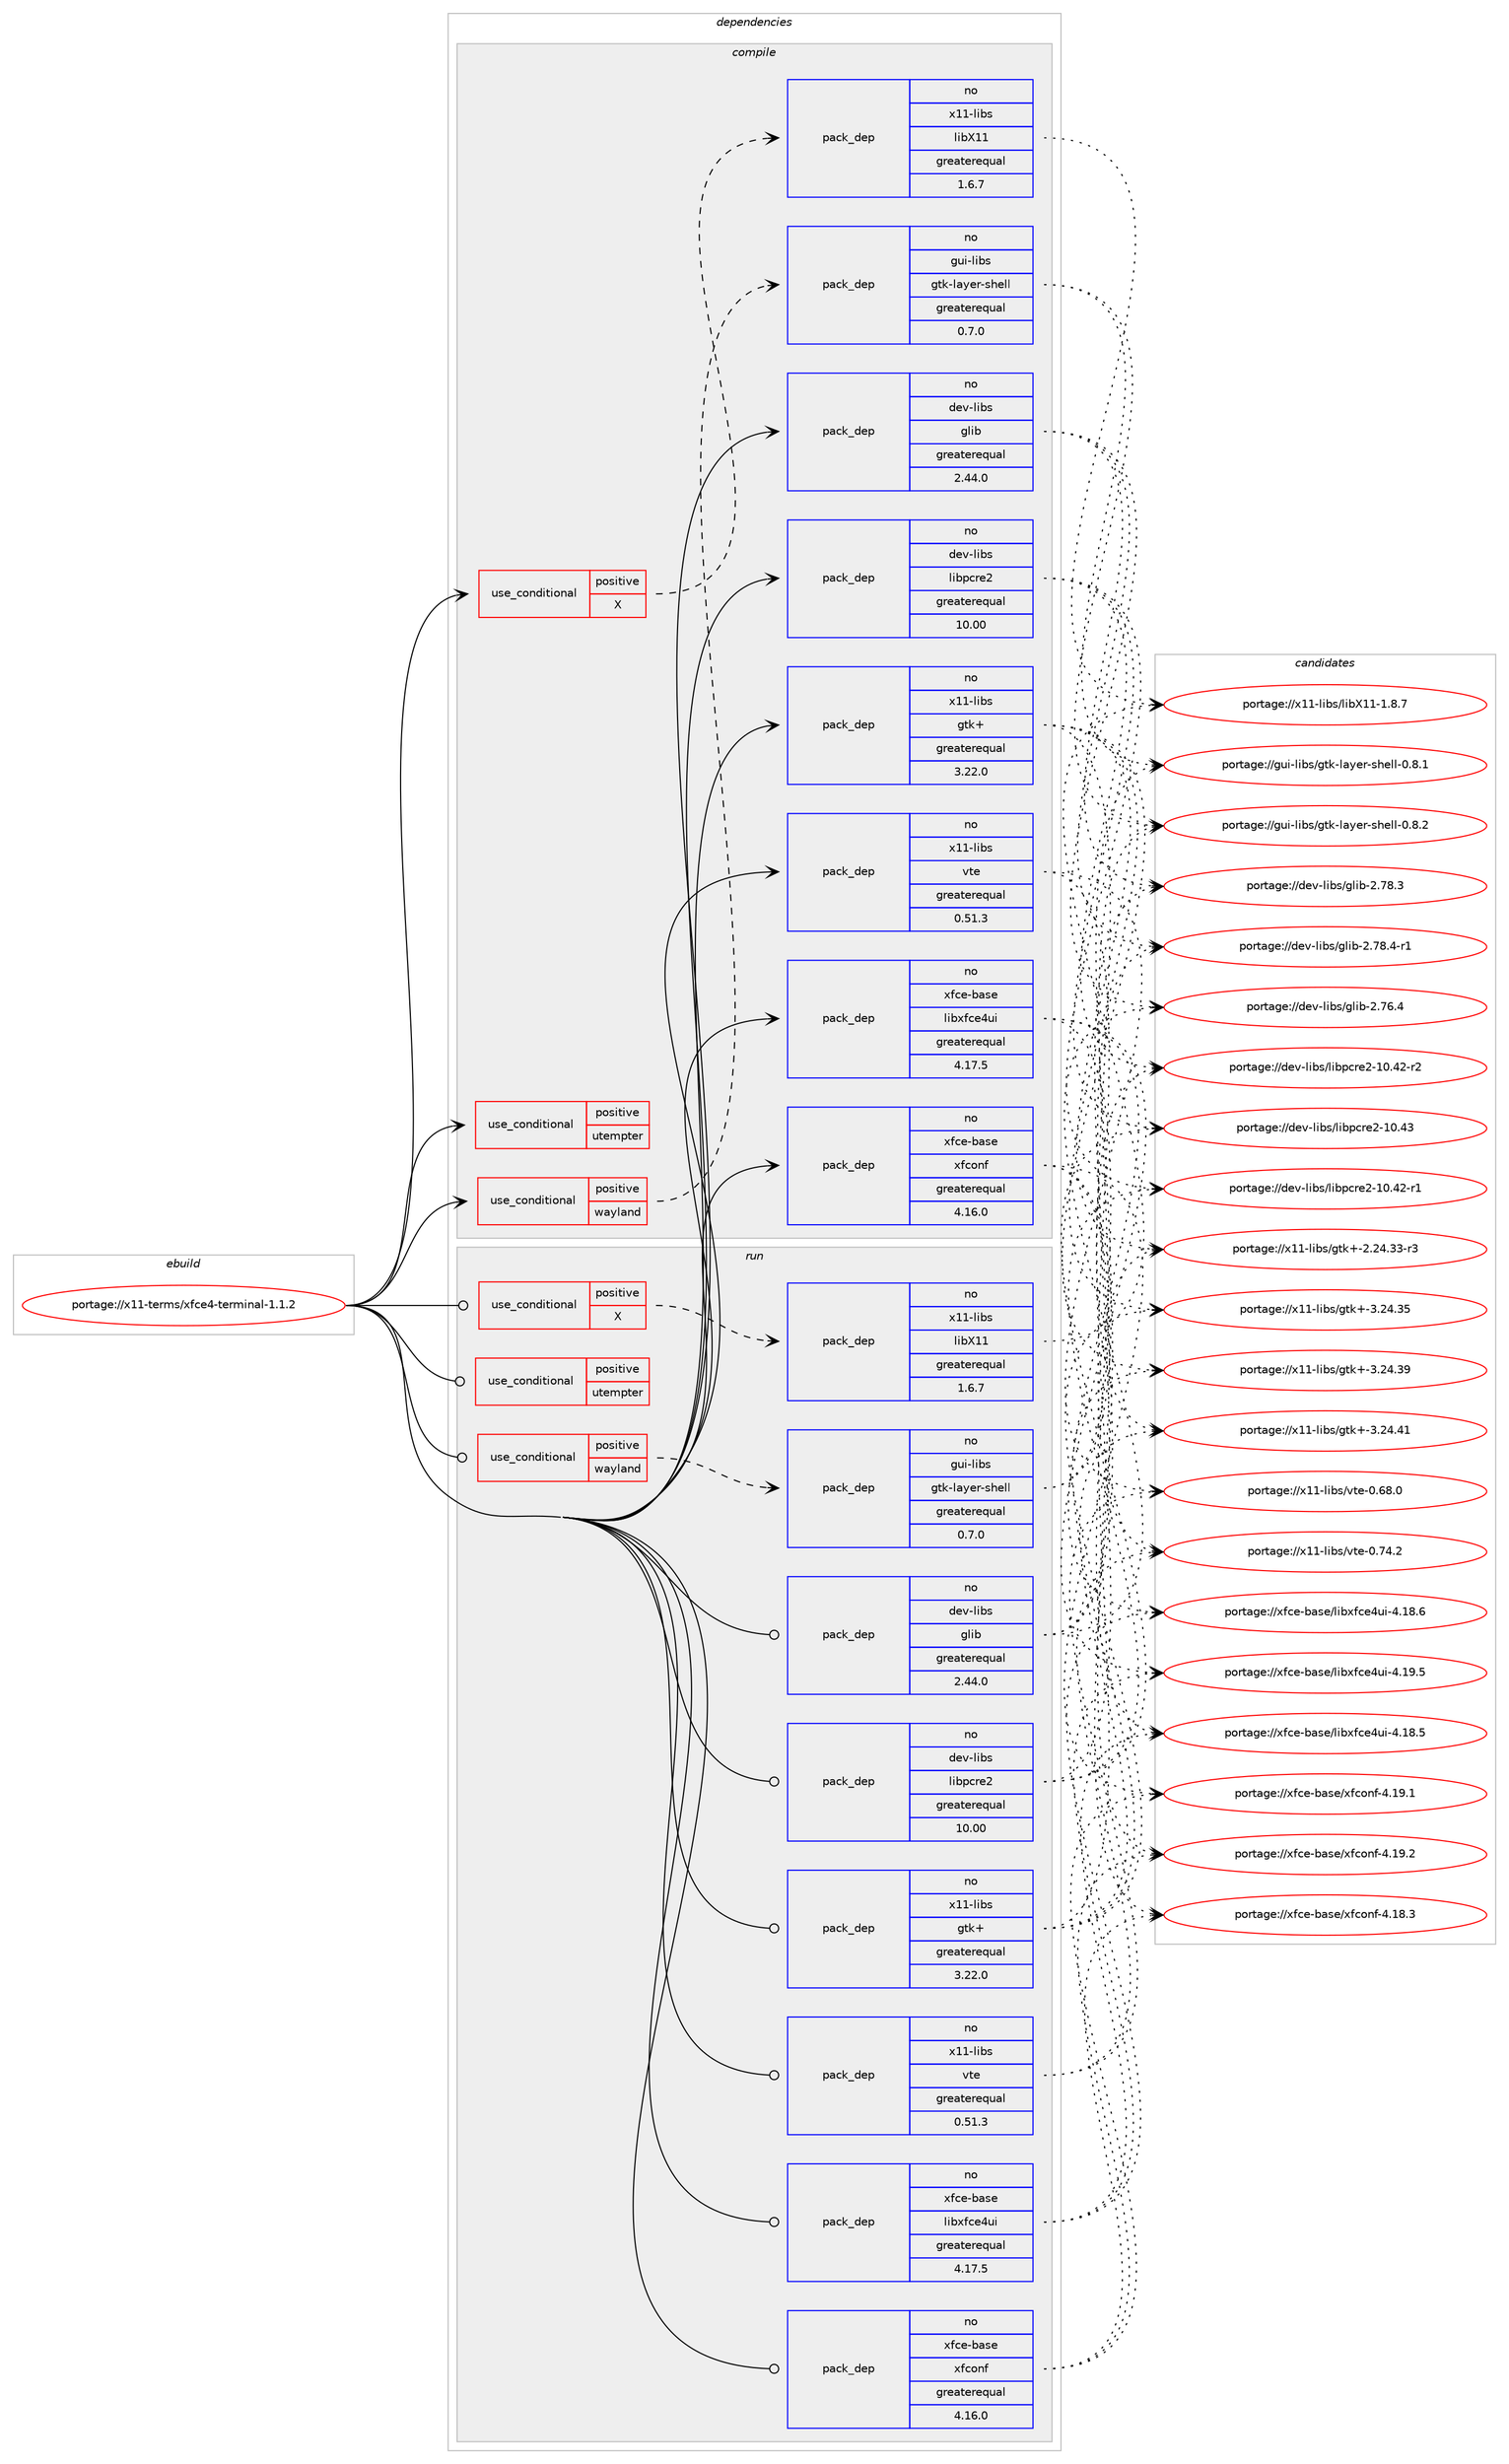 digraph prolog {

# *************
# Graph options
# *************

newrank=true;
concentrate=true;
compound=true;
graph [rankdir=LR,fontname=Helvetica,fontsize=10,ranksep=1.5];#, ranksep=2.5, nodesep=0.2];
edge  [arrowhead=vee];
node  [fontname=Helvetica,fontsize=10];

# **********
# The ebuild
# **********

subgraph cluster_leftcol {
color=gray;
rank=same;
label=<<i>ebuild</i>>;
id [label="portage://x11-terms/xfce4-terminal-1.1.2", color=red, width=4, href="../x11-terms/xfce4-terminal-1.1.2.svg"];
}

# ****************
# The dependencies
# ****************

subgraph cluster_midcol {
color=gray;
label=<<i>dependencies</i>>;
subgraph cluster_compile {
fillcolor="#eeeeee";
style=filled;
label=<<i>compile</i>>;
subgraph cond7340 {
dependency10832 [label=<<TABLE BORDER="0" CELLBORDER="1" CELLSPACING="0" CELLPADDING="4"><TR><TD ROWSPAN="3" CELLPADDING="10">use_conditional</TD></TR><TR><TD>positive</TD></TR><TR><TD>X</TD></TR></TABLE>>, shape=none, color=red];
subgraph pack3308 {
dependency10833 [label=<<TABLE BORDER="0" CELLBORDER="1" CELLSPACING="0" CELLPADDING="4" WIDTH="220"><TR><TD ROWSPAN="6" CELLPADDING="30">pack_dep</TD></TR><TR><TD WIDTH="110">no</TD></TR><TR><TD>x11-libs</TD></TR><TR><TD>libX11</TD></TR><TR><TD>greaterequal</TD></TR><TR><TD>1.6.7</TD></TR></TABLE>>, shape=none, color=blue];
}
dependency10832:e -> dependency10833:w [weight=20,style="dashed",arrowhead="vee"];
}
id:e -> dependency10832:w [weight=20,style="solid",arrowhead="vee"];
subgraph cond7341 {
dependency10834 [label=<<TABLE BORDER="0" CELLBORDER="1" CELLSPACING="0" CELLPADDING="4"><TR><TD ROWSPAN="3" CELLPADDING="10">use_conditional</TD></TR><TR><TD>positive</TD></TR><TR><TD>utempter</TD></TR></TABLE>>, shape=none, color=red];
# *** BEGIN UNKNOWN DEPENDENCY TYPE (TODO) ***
# dependency10834 -> package_dependency(portage://x11-terms/xfce4-terminal-1.1.2,install,no,sys-libs,libutempter,none,[,,],any_same_slot,[])
# *** END UNKNOWN DEPENDENCY TYPE (TODO) ***

}
id:e -> dependency10834:w [weight=20,style="solid",arrowhead="vee"];
subgraph cond7342 {
dependency10835 [label=<<TABLE BORDER="0" CELLBORDER="1" CELLSPACING="0" CELLPADDING="4"><TR><TD ROWSPAN="3" CELLPADDING="10">use_conditional</TD></TR><TR><TD>positive</TD></TR><TR><TD>wayland</TD></TR></TABLE>>, shape=none, color=red];
subgraph pack3309 {
dependency10836 [label=<<TABLE BORDER="0" CELLBORDER="1" CELLSPACING="0" CELLPADDING="4" WIDTH="220"><TR><TD ROWSPAN="6" CELLPADDING="30">pack_dep</TD></TR><TR><TD WIDTH="110">no</TD></TR><TR><TD>gui-libs</TD></TR><TR><TD>gtk-layer-shell</TD></TR><TR><TD>greaterequal</TD></TR><TR><TD>0.7.0</TD></TR></TABLE>>, shape=none, color=blue];
}
dependency10835:e -> dependency10836:w [weight=20,style="dashed",arrowhead="vee"];
}
id:e -> dependency10835:w [weight=20,style="solid",arrowhead="vee"];
subgraph pack3310 {
dependency10837 [label=<<TABLE BORDER="0" CELLBORDER="1" CELLSPACING="0" CELLPADDING="4" WIDTH="220"><TR><TD ROWSPAN="6" CELLPADDING="30">pack_dep</TD></TR><TR><TD WIDTH="110">no</TD></TR><TR><TD>dev-libs</TD></TR><TR><TD>glib</TD></TR><TR><TD>greaterequal</TD></TR><TR><TD>2.44.0</TD></TR></TABLE>>, shape=none, color=blue];
}
id:e -> dependency10837:w [weight=20,style="solid",arrowhead="vee"];
subgraph pack3311 {
dependency10838 [label=<<TABLE BORDER="0" CELLBORDER="1" CELLSPACING="0" CELLPADDING="4" WIDTH="220"><TR><TD ROWSPAN="6" CELLPADDING="30">pack_dep</TD></TR><TR><TD WIDTH="110">no</TD></TR><TR><TD>dev-libs</TD></TR><TR><TD>libpcre2</TD></TR><TR><TD>greaterequal</TD></TR><TR><TD>10.00</TD></TR></TABLE>>, shape=none, color=blue];
}
id:e -> dependency10838:w [weight=20,style="solid",arrowhead="vee"];
subgraph pack3312 {
dependency10839 [label=<<TABLE BORDER="0" CELLBORDER="1" CELLSPACING="0" CELLPADDING="4" WIDTH="220"><TR><TD ROWSPAN="6" CELLPADDING="30">pack_dep</TD></TR><TR><TD WIDTH="110">no</TD></TR><TR><TD>x11-libs</TD></TR><TR><TD>gtk+</TD></TR><TR><TD>greaterequal</TD></TR><TR><TD>3.22.0</TD></TR></TABLE>>, shape=none, color=blue];
}
id:e -> dependency10839:w [weight=20,style="solid",arrowhead="vee"];
subgraph pack3313 {
dependency10840 [label=<<TABLE BORDER="0" CELLBORDER="1" CELLSPACING="0" CELLPADDING="4" WIDTH="220"><TR><TD ROWSPAN="6" CELLPADDING="30">pack_dep</TD></TR><TR><TD WIDTH="110">no</TD></TR><TR><TD>x11-libs</TD></TR><TR><TD>vte</TD></TR><TR><TD>greaterequal</TD></TR><TR><TD>0.51.3</TD></TR></TABLE>>, shape=none, color=blue];
}
id:e -> dependency10840:w [weight=20,style="solid",arrowhead="vee"];
subgraph pack3314 {
dependency10841 [label=<<TABLE BORDER="0" CELLBORDER="1" CELLSPACING="0" CELLPADDING="4" WIDTH="220"><TR><TD ROWSPAN="6" CELLPADDING="30">pack_dep</TD></TR><TR><TD WIDTH="110">no</TD></TR><TR><TD>xfce-base</TD></TR><TR><TD>libxfce4ui</TD></TR><TR><TD>greaterequal</TD></TR><TR><TD>4.17.5</TD></TR></TABLE>>, shape=none, color=blue];
}
id:e -> dependency10841:w [weight=20,style="solid",arrowhead="vee"];
subgraph pack3315 {
dependency10842 [label=<<TABLE BORDER="0" CELLBORDER="1" CELLSPACING="0" CELLPADDING="4" WIDTH="220"><TR><TD ROWSPAN="6" CELLPADDING="30">pack_dep</TD></TR><TR><TD WIDTH="110">no</TD></TR><TR><TD>xfce-base</TD></TR><TR><TD>xfconf</TD></TR><TR><TD>greaterequal</TD></TR><TR><TD>4.16.0</TD></TR></TABLE>>, shape=none, color=blue];
}
id:e -> dependency10842:w [weight=20,style="solid",arrowhead="vee"];
}
subgraph cluster_compileandrun {
fillcolor="#eeeeee";
style=filled;
label=<<i>compile and run</i>>;
}
subgraph cluster_run {
fillcolor="#eeeeee";
style=filled;
label=<<i>run</i>>;
subgraph cond7343 {
dependency10843 [label=<<TABLE BORDER="0" CELLBORDER="1" CELLSPACING="0" CELLPADDING="4"><TR><TD ROWSPAN="3" CELLPADDING="10">use_conditional</TD></TR><TR><TD>positive</TD></TR><TR><TD>X</TD></TR></TABLE>>, shape=none, color=red];
subgraph pack3316 {
dependency10844 [label=<<TABLE BORDER="0" CELLBORDER="1" CELLSPACING="0" CELLPADDING="4" WIDTH="220"><TR><TD ROWSPAN="6" CELLPADDING="30">pack_dep</TD></TR><TR><TD WIDTH="110">no</TD></TR><TR><TD>x11-libs</TD></TR><TR><TD>libX11</TD></TR><TR><TD>greaterequal</TD></TR><TR><TD>1.6.7</TD></TR></TABLE>>, shape=none, color=blue];
}
dependency10843:e -> dependency10844:w [weight=20,style="dashed",arrowhead="vee"];
}
id:e -> dependency10843:w [weight=20,style="solid",arrowhead="odot"];
subgraph cond7344 {
dependency10845 [label=<<TABLE BORDER="0" CELLBORDER="1" CELLSPACING="0" CELLPADDING="4"><TR><TD ROWSPAN="3" CELLPADDING="10">use_conditional</TD></TR><TR><TD>positive</TD></TR><TR><TD>utempter</TD></TR></TABLE>>, shape=none, color=red];
# *** BEGIN UNKNOWN DEPENDENCY TYPE (TODO) ***
# dependency10845 -> package_dependency(portage://x11-terms/xfce4-terminal-1.1.2,run,no,sys-libs,libutempter,none,[,,],any_same_slot,[])
# *** END UNKNOWN DEPENDENCY TYPE (TODO) ***

}
id:e -> dependency10845:w [weight=20,style="solid",arrowhead="odot"];
subgraph cond7345 {
dependency10846 [label=<<TABLE BORDER="0" CELLBORDER="1" CELLSPACING="0" CELLPADDING="4"><TR><TD ROWSPAN="3" CELLPADDING="10">use_conditional</TD></TR><TR><TD>positive</TD></TR><TR><TD>wayland</TD></TR></TABLE>>, shape=none, color=red];
subgraph pack3317 {
dependency10847 [label=<<TABLE BORDER="0" CELLBORDER="1" CELLSPACING="0" CELLPADDING="4" WIDTH="220"><TR><TD ROWSPAN="6" CELLPADDING="30">pack_dep</TD></TR><TR><TD WIDTH="110">no</TD></TR><TR><TD>gui-libs</TD></TR><TR><TD>gtk-layer-shell</TD></TR><TR><TD>greaterequal</TD></TR><TR><TD>0.7.0</TD></TR></TABLE>>, shape=none, color=blue];
}
dependency10846:e -> dependency10847:w [weight=20,style="dashed",arrowhead="vee"];
}
id:e -> dependency10846:w [weight=20,style="solid",arrowhead="odot"];
subgraph pack3318 {
dependency10848 [label=<<TABLE BORDER="0" CELLBORDER="1" CELLSPACING="0" CELLPADDING="4" WIDTH="220"><TR><TD ROWSPAN="6" CELLPADDING="30">pack_dep</TD></TR><TR><TD WIDTH="110">no</TD></TR><TR><TD>dev-libs</TD></TR><TR><TD>glib</TD></TR><TR><TD>greaterequal</TD></TR><TR><TD>2.44.0</TD></TR></TABLE>>, shape=none, color=blue];
}
id:e -> dependency10848:w [weight=20,style="solid",arrowhead="odot"];
subgraph pack3319 {
dependency10849 [label=<<TABLE BORDER="0" CELLBORDER="1" CELLSPACING="0" CELLPADDING="4" WIDTH="220"><TR><TD ROWSPAN="6" CELLPADDING="30">pack_dep</TD></TR><TR><TD WIDTH="110">no</TD></TR><TR><TD>dev-libs</TD></TR><TR><TD>libpcre2</TD></TR><TR><TD>greaterequal</TD></TR><TR><TD>10.00</TD></TR></TABLE>>, shape=none, color=blue];
}
id:e -> dependency10849:w [weight=20,style="solid",arrowhead="odot"];
subgraph pack3320 {
dependency10850 [label=<<TABLE BORDER="0" CELLBORDER="1" CELLSPACING="0" CELLPADDING="4" WIDTH="220"><TR><TD ROWSPAN="6" CELLPADDING="30">pack_dep</TD></TR><TR><TD WIDTH="110">no</TD></TR><TR><TD>x11-libs</TD></TR><TR><TD>gtk+</TD></TR><TR><TD>greaterequal</TD></TR><TR><TD>3.22.0</TD></TR></TABLE>>, shape=none, color=blue];
}
id:e -> dependency10850:w [weight=20,style="solid",arrowhead="odot"];
subgraph pack3321 {
dependency10851 [label=<<TABLE BORDER="0" CELLBORDER="1" CELLSPACING="0" CELLPADDING="4" WIDTH="220"><TR><TD ROWSPAN="6" CELLPADDING="30">pack_dep</TD></TR><TR><TD WIDTH="110">no</TD></TR><TR><TD>x11-libs</TD></TR><TR><TD>vte</TD></TR><TR><TD>greaterequal</TD></TR><TR><TD>0.51.3</TD></TR></TABLE>>, shape=none, color=blue];
}
id:e -> dependency10851:w [weight=20,style="solid",arrowhead="odot"];
subgraph pack3322 {
dependency10852 [label=<<TABLE BORDER="0" CELLBORDER="1" CELLSPACING="0" CELLPADDING="4" WIDTH="220"><TR><TD ROWSPAN="6" CELLPADDING="30">pack_dep</TD></TR><TR><TD WIDTH="110">no</TD></TR><TR><TD>xfce-base</TD></TR><TR><TD>libxfce4ui</TD></TR><TR><TD>greaterequal</TD></TR><TR><TD>4.17.5</TD></TR></TABLE>>, shape=none, color=blue];
}
id:e -> dependency10852:w [weight=20,style="solid",arrowhead="odot"];
subgraph pack3323 {
dependency10853 [label=<<TABLE BORDER="0" CELLBORDER="1" CELLSPACING="0" CELLPADDING="4" WIDTH="220"><TR><TD ROWSPAN="6" CELLPADDING="30">pack_dep</TD></TR><TR><TD WIDTH="110">no</TD></TR><TR><TD>xfce-base</TD></TR><TR><TD>xfconf</TD></TR><TR><TD>greaterequal</TD></TR><TR><TD>4.16.0</TD></TR></TABLE>>, shape=none, color=blue];
}
id:e -> dependency10853:w [weight=20,style="solid",arrowhead="odot"];
}
}

# **************
# The candidates
# **************

subgraph cluster_choices {
rank=same;
color=gray;
label=<<i>candidates</i>>;

subgraph choice3308 {
color=black;
nodesep=1;
choice120494945108105981154710810598884949454946564655 [label="portage://x11-libs/libX11-1.8.7", color=red, width=4,href="../x11-libs/libX11-1.8.7.svg"];
dependency10833:e -> choice120494945108105981154710810598884949454946564655:w [style=dotted,weight="100"];
}
subgraph choice3309 {
color=black;
nodesep=1;
choice103117105451081059811547103116107451089712110111445115104101108108454846564649 [label="portage://gui-libs/gtk-layer-shell-0.8.1", color=red, width=4,href="../gui-libs/gtk-layer-shell-0.8.1.svg"];
choice103117105451081059811547103116107451089712110111445115104101108108454846564650 [label="portage://gui-libs/gtk-layer-shell-0.8.2", color=red, width=4,href="../gui-libs/gtk-layer-shell-0.8.2.svg"];
dependency10836:e -> choice103117105451081059811547103116107451089712110111445115104101108108454846564649:w [style=dotted,weight="100"];
dependency10836:e -> choice103117105451081059811547103116107451089712110111445115104101108108454846564650:w [style=dotted,weight="100"];
}
subgraph choice3310 {
color=black;
nodesep=1;
choice1001011184510810598115471031081059845504655544652 [label="portage://dev-libs/glib-2.76.4", color=red, width=4,href="../dev-libs/glib-2.76.4.svg"];
choice1001011184510810598115471031081059845504655564651 [label="portage://dev-libs/glib-2.78.3", color=red, width=4,href="../dev-libs/glib-2.78.3.svg"];
choice10010111845108105981154710310810598455046555646524511449 [label="portage://dev-libs/glib-2.78.4-r1", color=red, width=4,href="../dev-libs/glib-2.78.4-r1.svg"];
dependency10837:e -> choice1001011184510810598115471031081059845504655544652:w [style=dotted,weight="100"];
dependency10837:e -> choice1001011184510810598115471031081059845504655564651:w [style=dotted,weight="100"];
dependency10837:e -> choice10010111845108105981154710310810598455046555646524511449:w [style=dotted,weight="100"];
}
subgraph choice3311 {
color=black;
nodesep=1;
choice1001011184510810598115471081059811299114101504549484652504511449 [label="portage://dev-libs/libpcre2-10.42-r1", color=red, width=4,href="../dev-libs/libpcre2-10.42-r1.svg"];
choice1001011184510810598115471081059811299114101504549484652504511450 [label="portage://dev-libs/libpcre2-10.42-r2", color=red, width=4,href="../dev-libs/libpcre2-10.42-r2.svg"];
choice100101118451081059811547108105981129911410150454948465251 [label="portage://dev-libs/libpcre2-10.43", color=red, width=4,href="../dev-libs/libpcre2-10.43.svg"];
dependency10838:e -> choice1001011184510810598115471081059811299114101504549484652504511449:w [style=dotted,weight="100"];
dependency10838:e -> choice1001011184510810598115471081059811299114101504549484652504511450:w [style=dotted,weight="100"];
dependency10838:e -> choice100101118451081059811547108105981129911410150454948465251:w [style=dotted,weight="100"];
}
subgraph choice3312 {
color=black;
nodesep=1;
choice12049494510810598115471031161074345504650524651514511451 [label="portage://x11-libs/gtk+-2.24.33-r3", color=red, width=4,href="../x11-libs/gtk+-2.24.33-r3.svg"];
choice1204949451081059811547103116107434551465052465153 [label="portage://x11-libs/gtk+-3.24.35", color=red, width=4,href="../x11-libs/gtk+-3.24.35.svg"];
choice1204949451081059811547103116107434551465052465157 [label="portage://x11-libs/gtk+-3.24.39", color=red, width=4,href="../x11-libs/gtk+-3.24.39.svg"];
choice1204949451081059811547103116107434551465052465249 [label="portage://x11-libs/gtk+-3.24.41", color=red, width=4,href="../x11-libs/gtk+-3.24.41.svg"];
dependency10839:e -> choice12049494510810598115471031161074345504650524651514511451:w [style=dotted,weight="100"];
dependency10839:e -> choice1204949451081059811547103116107434551465052465153:w [style=dotted,weight="100"];
dependency10839:e -> choice1204949451081059811547103116107434551465052465157:w [style=dotted,weight="100"];
dependency10839:e -> choice1204949451081059811547103116107434551465052465249:w [style=dotted,weight="100"];
}
subgraph choice3313 {
color=black;
nodesep=1;
choice120494945108105981154711811610145484654564648 [label="portage://x11-libs/vte-0.68.0", color=red, width=4,href="../x11-libs/vte-0.68.0.svg"];
choice120494945108105981154711811610145484655524650 [label="portage://x11-libs/vte-0.74.2", color=red, width=4,href="../x11-libs/vte-0.74.2.svg"];
dependency10840:e -> choice120494945108105981154711811610145484654564648:w [style=dotted,weight="100"];
dependency10840:e -> choice120494945108105981154711811610145484655524650:w [style=dotted,weight="100"];
}
subgraph choice3314 {
color=black;
nodesep=1;
choice120102991014598971151014710810598120102991015211710545524649564653 [label="portage://xfce-base/libxfce4ui-4.18.5", color=red, width=4,href="../xfce-base/libxfce4ui-4.18.5.svg"];
choice120102991014598971151014710810598120102991015211710545524649564654 [label="portage://xfce-base/libxfce4ui-4.18.6", color=red, width=4,href="../xfce-base/libxfce4ui-4.18.6.svg"];
choice120102991014598971151014710810598120102991015211710545524649574653 [label="portage://xfce-base/libxfce4ui-4.19.5", color=red, width=4,href="../xfce-base/libxfce4ui-4.19.5.svg"];
dependency10841:e -> choice120102991014598971151014710810598120102991015211710545524649564653:w [style=dotted,weight="100"];
dependency10841:e -> choice120102991014598971151014710810598120102991015211710545524649564654:w [style=dotted,weight="100"];
dependency10841:e -> choice120102991014598971151014710810598120102991015211710545524649574653:w [style=dotted,weight="100"];
}
subgraph choice3315 {
color=black;
nodesep=1;
choice12010299101459897115101471201029911111010245524649564651 [label="portage://xfce-base/xfconf-4.18.3", color=red, width=4,href="../xfce-base/xfconf-4.18.3.svg"];
choice12010299101459897115101471201029911111010245524649574649 [label="portage://xfce-base/xfconf-4.19.1", color=red, width=4,href="../xfce-base/xfconf-4.19.1.svg"];
choice12010299101459897115101471201029911111010245524649574650 [label="portage://xfce-base/xfconf-4.19.2", color=red, width=4,href="../xfce-base/xfconf-4.19.2.svg"];
dependency10842:e -> choice12010299101459897115101471201029911111010245524649564651:w [style=dotted,weight="100"];
dependency10842:e -> choice12010299101459897115101471201029911111010245524649574649:w [style=dotted,weight="100"];
dependency10842:e -> choice12010299101459897115101471201029911111010245524649574650:w [style=dotted,weight="100"];
}
subgraph choice3316 {
color=black;
nodesep=1;
choice120494945108105981154710810598884949454946564655 [label="portage://x11-libs/libX11-1.8.7", color=red, width=4,href="../x11-libs/libX11-1.8.7.svg"];
dependency10844:e -> choice120494945108105981154710810598884949454946564655:w [style=dotted,weight="100"];
}
subgraph choice3317 {
color=black;
nodesep=1;
choice103117105451081059811547103116107451089712110111445115104101108108454846564649 [label="portage://gui-libs/gtk-layer-shell-0.8.1", color=red, width=4,href="../gui-libs/gtk-layer-shell-0.8.1.svg"];
choice103117105451081059811547103116107451089712110111445115104101108108454846564650 [label="portage://gui-libs/gtk-layer-shell-0.8.2", color=red, width=4,href="../gui-libs/gtk-layer-shell-0.8.2.svg"];
dependency10847:e -> choice103117105451081059811547103116107451089712110111445115104101108108454846564649:w [style=dotted,weight="100"];
dependency10847:e -> choice103117105451081059811547103116107451089712110111445115104101108108454846564650:w [style=dotted,weight="100"];
}
subgraph choice3318 {
color=black;
nodesep=1;
choice1001011184510810598115471031081059845504655544652 [label="portage://dev-libs/glib-2.76.4", color=red, width=4,href="../dev-libs/glib-2.76.4.svg"];
choice1001011184510810598115471031081059845504655564651 [label="portage://dev-libs/glib-2.78.3", color=red, width=4,href="../dev-libs/glib-2.78.3.svg"];
choice10010111845108105981154710310810598455046555646524511449 [label="portage://dev-libs/glib-2.78.4-r1", color=red, width=4,href="../dev-libs/glib-2.78.4-r1.svg"];
dependency10848:e -> choice1001011184510810598115471031081059845504655544652:w [style=dotted,weight="100"];
dependency10848:e -> choice1001011184510810598115471031081059845504655564651:w [style=dotted,weight="100"];
dependency10848:e -> choice10010111845108105981154710310810598455046555646524511449:w [style=dotted,weight="100"];
}
subgraph choice3319 {
color=black;
nodesep=1;
choice1001011184510810598115471081059811299114101504549484652504511449 [label="portage://dev-libs/libpcre2-10.42-r1", color=red, width=4,href="../dev-libs/libpcre2-10.42-r1.svg"];
choice1001011184510810598115471081059811299114101504549484652504511450 [label="portage://dev-libs/libpcre2-10.42-r2", color=red, width=4,href="../dev-libs/libpcre2-10.42-r2.svg"];
choice100101118451081059811547108105981129911410150454948465251 [label="portage://dev-libs/libpcre2-10.43", color=red, width=4,href="../dev-libs/libpcre2-10.43.svg"];
dependency10849:e -> choice1001011184510810598115471081059811299114101504549484652504511449:w [style=dotted,weight="100"];
dependency10849:e -> choice1001011184510810598115471081059811299114101504549484652504511450:w [style=dotted,weight="100"];
dependency10849:e -> choice100101118451081059811547108105981129911410150454948465251:w [style=dotted,weight="100"];
}
subgraph choice3320 {
color=black;
nodesep=1;
choice12049494510810598115471031161074345504650524651514511451 [label="portage://x11-libs/gtk+-2.24.33-r3", color=red, width=4,href="../x11-libs/gtk+-2.24.33-r3.svg"];
choice1204949451081059811547103116107434551465052465153 [label="portage://x11-libs/gtk+-3.24.35", color=red, width=4,href="../x11-libs/gtk+-3.24.35.svg"];
choice1204949451081059811547103116107434551465052465157 [label="portage://x11-libs/gtk+-3.24.39", color=red, width=4,href="../x11-libs/gtk+-3.24.39.svg"];
choice1204949451081059811547103116107434551465052465249 [label="portage://x11-libs/gtk+-3.24.41", color=red, width=4,href="../x11-libs/gtk+-3.24.41.svg"];
dependency10850:e -> choice12049494510810598115471031161074345504650524651514511451:w [style=dotted,weight="100"];
dependency10850:e -> choice1204949451081059811547103116107434551465052465153:w [style=dotted,weight="100"];
dependency10850:e -> choice1204949451081059811547103116107434551465052465157:w [style=dotted,weight="100"];
dependency10850:e -> choice1204949451081059811547103116107434551465052465249:w [style=dotted,weight="100"];
}
subgraph choice3321 {
color=black;
nodesep=1;
choice120494945108105981154711811610145484654564648 [label="portage://x11-libs/vte-0.68.0", color=red, width=4,href="../x11-libs/vte-0.68.0.svg"];
choice120494945108105981154711811610145484655524650 [label="portage://x11-libs/vte-0.74.2", color=red, width=4,href="../x11-libs/vte-0.74.2.svg"];
dependency10851:e -> choice120494945108105981154711811610145484654564648:w [style=dotted,weight="100"];
dependency10851:e -> choice120494945108105981154711811610145484655524650:w [style=dotted,weight="100"];
}
subgraph choice3322 {
color=black;
nodesep=1;
choice120102991014598971151014710810598120102991015211710545524649564653 [label="portage://xfce-base/libxfce4ui-4.18.5", color=red, width=4,href="../xfce-base/libxfce4ui-4.18.5.svg"];
choice120102991014598971151014710810598120102991015211710545524649564654 [label="portage://xfce-base/libxfce4ui-4.18.6", color=red, width=4,href="../xfce-base/libxfce4ui-4.18.6.svg"];
choice120102991014598971151014710810598120102991015211710545524649574653 [label="portage://xfce-base/libxfce4ui-4.19.5", color=red, width=4,href="../xfce-base/libxfce4ui-4.19.5.svg"];
dependency10852:e -> choice120102991014598971151014710810598120102991015211710545524649564653:w [style=dotted,weight="100"];
dependency10852:e -> choice120102991014598971151014710810598120102991015211710545524649564654:w [style=dotted,weight="100"];
dependency10852:e -> choice120102991014598971151014710810598120102991015211710545524649574653:w [style=dotted,weight="100"];
}
subgraph choice3323 {
color=black;
nodesep=1;
choice12010299101459897115101471201029911111010245524649564651 [label="portage://xfce-base/xfconf-4.18.3", color=red, width=4,href="../xfce-base/xfconf-4.18.3.svg"];
choice12010299101459897115101471201029911111010245524649574649 [label="portage://xfce-base/xfconf-4.19.1", color=red, width=4,href="../xfce-base/xfconf-4.19.1.svg"];
choice12010299101459897115101471201029911111010245524649574650 [label="portage://xfce-base/xfconf-4.19.2", color=red, width=4,href="../xfce-base/xfconf-4.19.2.svg"];
dependency10853:e -> choice12010299101459897115101471201029911111010245524649564651:w [style=dotted,weight="100"];
dependency10853:e -> choice12010299101459897115101471201029911111010245524649574649:w [style=dotted,weight="100"];
dependency10853:e -> choice12010299101459897115101471201029911111010245524649574650:w [style=dotted,weight="100"];
}
}

}
